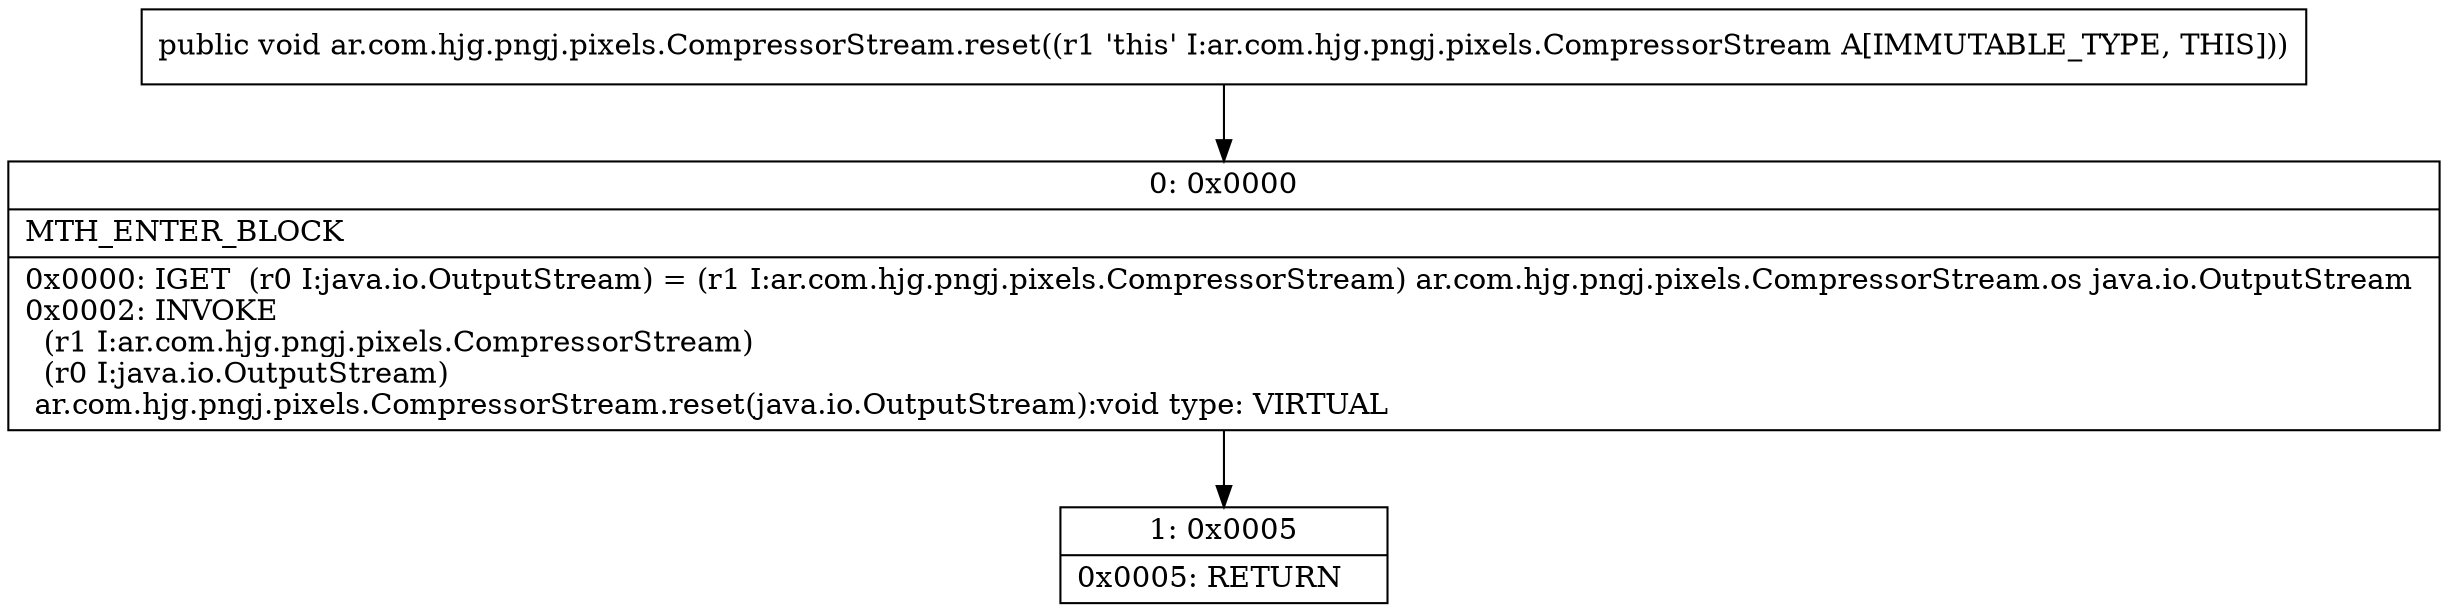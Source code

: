 digraph "CFG forar.com.hjg.pngj.pixels.CompressorStream.reset()V" {
Node_0 [shape=record,label="{0\:\ 0x0000|MTH_ENTER_BLOCK\l|0x0000: IGET  (r0 I:java.io.OutputStream) = (r1 I:ar.com.hjg.pngj.pixels.CompressorStream) ar.com.hjg.pngj.pixels.CompressorStream.os java.io.OutputStream \l0x0002: INVOKE  \l  (r1 I:ar.com.hjg.pngj.pixels.CompressorStream)\l  (r0 I:java.io.OutputStream)\l ar.com.hjg.pngj.pixels.CompressorStream.reset(java.io.OutputStream):void type: VIRTUAL \l}"];
Node_1 [shape=record,label="{1\:\ 0x0005|0x0005: RETURN   \l}"];
MethodNode[shape=record,label="{public void ar.com.hjg.pngj.pixels.CompressorStream.reset((r1 'this' I:ar.com.hjg.pngj.pixels.CompressorStream A[IMMUTABLE_TYPE, THIS])) }"];
MethodNode -> Node_0;
Node_0 -> Node_1;
}

